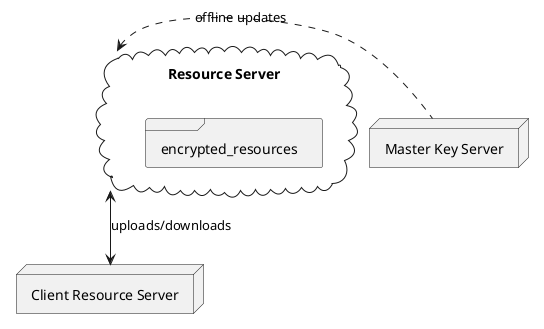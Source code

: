 @startuml

node "Master Key Server" as mk_server

cloud "Resource Server" as rs_server {
  frame encrypted_resources
}

node "Client Resource Server" as crs_server

mk_server .left.> rs_server: "offline updates"

crs_server <-up-> rs_server: "uploads/downloads"


@enduml
